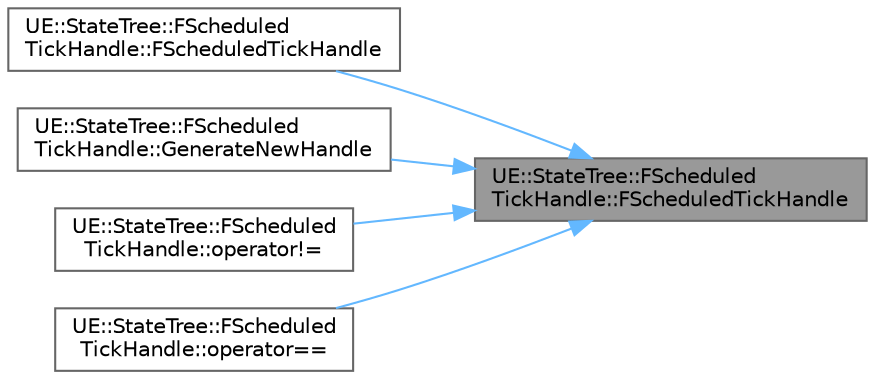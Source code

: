 digraph "UE::StateTree::FScheduledTickHandle::FScheduledTickHandle"
{
 // INTERACTIVE_SVG=YES
 // LATEX_PDF_SIZE
  bgcolor="transparent";
  edge [fontname=Helvetica,fontsize=10,labelfontname=Helvetica,labelfontsize=10];
  node [fontname=Helvetica,fontsize=10,shape=box,height=0.2,width=0.4];
  rankdir="RL";
  Node1 [id="Node000001",label="UE::StateTree::FScheduled\lTickHandle::FScheduledTickHandle",height=0.2,width=0.4,color="gray40", fillcolor="grey60", style="filled", fontcolor="black",tooltip=" "];
  Node1 -> Node2 [id="edge1_Node000001_Node000002",dir="back",color="steelblue1",style="solid",tooltip=" "];
  Node2 [id="Node000002",label="UE::StateTree::FScheduled\lTickHandle::FScheduledTickHandle",height=0.2,width=0.4,color="grey40", fillcolor="white", style="filled",URL="$dc/db6/structUE_1_1StateTree_1_1FScheduledTickHandle.html#a703c1dbb57eef533e8b208565328e9f6",tooltip=" "];
  Node1 -> Node3 [id="edge2_Node000001_Node000003",dir="back",color="steelblue1",style="solid",tooltip=" "];
  Node3 [id="Node000003",label="UE::StateTree::FScheduled\lTickHandle::GenerateNewHandle",height=0.2,width=0.4,color="grey40", fillcolor="white", style="filled",URL="$dc/db6/structUE_1_1StateTree_1_1FScheduledTickHandle.html#a1e4e7747e1b36e6e421d874822a4d400",tooltip=" "];
  Node1 -> Node4 [id="edge3_Node000001_Node000004",dir="back",color="steelblue1",style="solid",tooltip=" "];
  Node4 [id="Node000004",label="UE::StateTree::FScheduled\lTickHandle::operator!=",height=0.2,width=0.4,color="grey40", fillcolor="white", style="filled",URL="$dc/db6/structUE_1_1StateTree_1_1FScheduledTickHandle.html#a129a8130992536cdc52e24360d36a6e0",tooltip=" "];
  Node1 -> Node5 [id="edge4_Node000001_Node000005",dir="back",color="steelblue1",style="solid",tooltip=" "];
  Node5 [id="Node000005",label="UE::StateTree::FScheduled\lTickHandle::operator==",height=0.2,width=0.4,color="grey40", fillcolor="white", style="filled",URL="$dc/db6/structUE_1_1StateTree_1_1FScheduledTickHandle.html#a996d2061c97f3703cfa17f3670527c4e",tooltip=" "];
}
